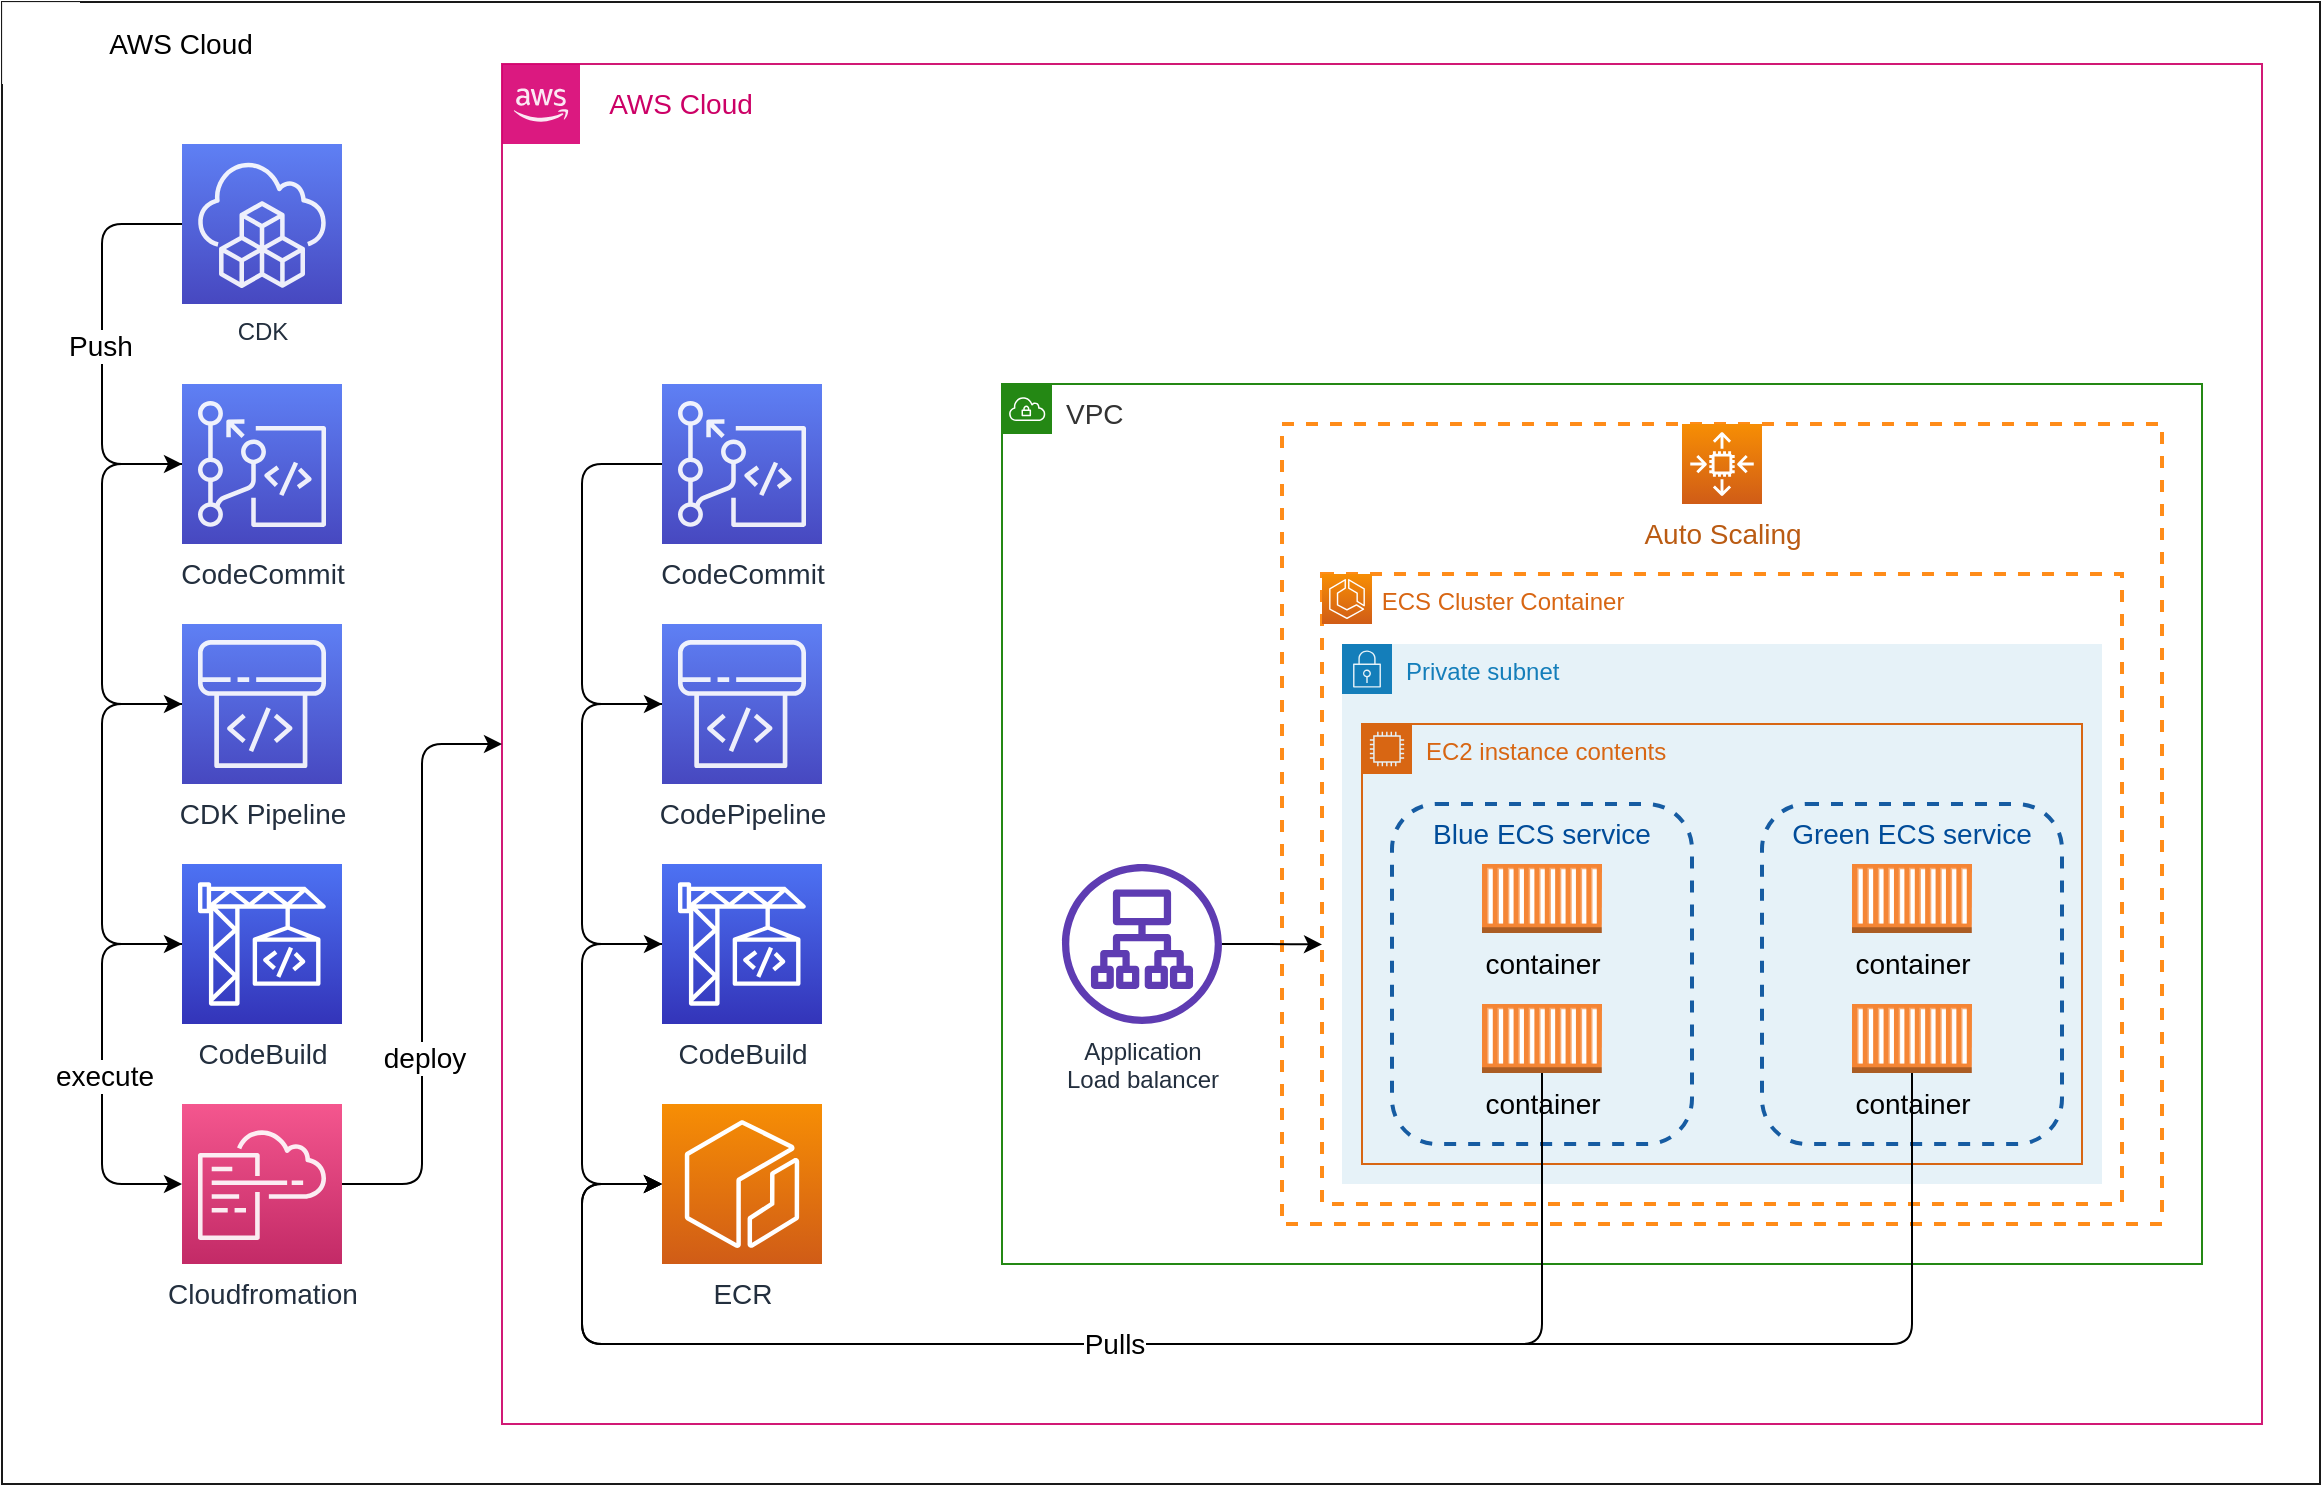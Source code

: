 <mxfile>
    <diagram id="-1YAlGiVdwdjnHgkpXOm" name="Page-1">
        <mxGraphModel dx="2309" dy="758" grid="0" gridSize="10" guides="1" tooltips="1" connect="1" arrows="1" fold="1" page="0" pageScale="1" pageWidth="850" pageHeight="1100" background="#ffffff" math="0" shadow="0">
            <root>
                <mxCell id="0"/>
                <mxCell id="1" parent="0"/>
                <mxCell id="63" value="" style="rounded=0;whiteSpace=wrap;html=1;shadow=0;glass=0;labelBackgroundColor=none;sketch=0;fillStyle=auto;strokeColor=#000000;strokeWidth=1;fontSize=14;fontColor=#D86613;fillColor=none;gradientColor=none;opacity=90;" vertex="1" parent="1">
                    <mxGeometry x="-639" y="179" width="1159" height="741" as="geometry"/>
                </mxCell>
                <mxCell id="57" value="" style="rounded=0;whiteSpace=wrap;html=1;shadow=0;glass=0;labelBackgroundColor=none;sketch=0;fillStyle=auto;strokeColor=#CC0066;strokeWidth=1;fontSize=14;fontColor=#D86613;fillColor=none;gradientColor=none;opacity=90;" vertex="1" parent="1">
                    <mxGeometry x="-389" y="210" width="880" height="680" as="geometry"/>
                </mxCell>
                <mxCell id="20" value="&lt;span style=&quot;color: rgba(0, 0, 0, 0); font-family: monospace; font-size: 0px; text-align: start;&quot;&gt;%3CmxGraphModel%3E%3Croot%3E%3CmxCell%20id%3D%220%22%2F%3E%3CmxCell%20id%3D%221%22%20parent%3D%220%22%2F%3E%3CmxCell%20id%3D%222%22%20value%3D%22container%22%20style%3D%22outlineConnect%3D0%3Bdashed%3D0%3BverticalLabelPosition%3Dbottom%3BverticalAlign%3Dtop%3Balign%3Dcenter%3Bhtml%3D1%3Bshape%3Dmxgraph.aws3.ec2_compute_container%3BfillColor%3D%23F58534%3BgradientColor%3Dnone%3BstrokeColor%3Dnone%3BfontColor%3D%23000000%3BfontSize%3D14%3B%22%20vertex%3D%221%22%20parent%3D%221%22%3E%3CmxGeometry%20x%3D%22640%22%20y%3D%22160%22%20width%3D%2260%22%20height%3D%2234.5%22%20as%3D%22geometry%22%2F%3E%3C%2FmxCell%3E%3CmxCell%20id%3D%223%22%20value%3D%22container%22%20style%3D%22outlineConnect%3D0%3Bdashed%3D0%3BverticalLabelPosition%3Dbottom%3BverticalAlign%3Dtop%3Balign%3Dcenter%3Bhtml%3D1%3Bshape%3Dmxgraph.aws3.ec2_compute_container%3BfillColor%3D%23F58534%3BgradientColor%3Dnone%3BstrokeColor%3Dnone%3BfontColor%3D%23000000%3BfontSize%3D14%3B%22%20vertex%3D%221%22%20parent%3D%221%22%3E%3CmxGeometry%20x%3D%22640%22%20y%3D%22230%22%20width%3D%2260%22%20height%3D%2234.5%22%20as%3D%22geometry%22%2F%3E%3C%2FmxCell%3E%3CmxCell%20id%3D%224%22%20value%3D%22%26lt%3Bfont%20color%3D%26quot%3B%23004c99%26quot%3B%26gt%3BBlue%20ECS%20service%26lt%3B%2Ffont%26gt%3B%22%20style%3D%22rounded%3D1%3BwhiteSpace%3Dwrap%3Bhtml%3D1%3BstrokeColor%3D%23004C99%3BfontSize%3D14%3BfontColor%3D%23000000%3BfillColor%3Dnone%3Bdashed%3D1%3BstrokeWidth%3D2%3Bglass%3D0%3Bopacity%3D90%3Bshadow%3D0%3BverticalAlign%3Dtop%3B%22%20vertex%3D%221%22%20parent%3D%221%22%3E%3CmxGeometry%20x%3D%22595%22%20y%3D%22130%22%20width%3D%22150%22%20height%3D%22170%22%20as%3D%22geometry%22%2F%3E%3C%2FmxCell%3E%3C%2Froot%3E%3C%2FmxGraphModel%3E&lt;/span&gt;" style="rounded=0;whiteSpace=wrap;html=1;shadow=0;glass=0;sketch=0;strokeColor=#FF8000;strokeWidth=2;fontSize=14;fontColor=#FF8000;fillColor=none;opacity=90;dashed=1;fontStyle=0" vertex="1" parent="1">
                    <mxGeometry x="1" y="390" width="440" height="400" as="geometry"/>
                </mxCell>
                <mxCell id="7" value="Private subnet" style="points=[[0,0],[0.25,0],[0.5,0],[0.75,0],[1,0],[1,0.25],[1,0.5],[1,0.75],[1,1],[0.75,1],[0.5,1],[0.25,1],[0,1],[0,0.75],[0,0.5],[0,0.25]];outlineConnect=0;gradientColor=none;html=1;whiteSpace=wrap;fontSize=12;fontStyle=0;container=1;pointerEvents=0;collapsible=0;recursiveResize=0;shape=mxgraph.aws4.group;grIcon=mxgraph.aws4.group_security_group;grStroke=0;strokeColor=#147EBA;fillColor=#E6F2F8;verticalAlign=top;align=left;spacingLeft=30;fontColor=#147EBA;dashed=0;strokeWidth=1;fillStyle=auto;" vertex="1" parent="1">
                    <mxGeometry x="31" y="500" width="380" height="270" as="geometry"/>
                </mxCell>
                <mxCell id="25" value="&lt;span style=&quot;color: rgba(0, 0, 0, 0); font-family: monospace; font-size: 0px; text-align: start;&quot;&gt;%3CmxGraphModel%3E%3Croot%3E%3CmxCell%20id%3D%220%22%2F%3E%3CmxCell%20id%3D%221%22%20parent%3D%220%22%2F%3E%3CmxCell%20id%3D%222%22%20value%3D%22container%22%20style%3D%22outlineConnect%3D0%3Bdashed%3D0%3BverticalLabelPosition%3Dbottom%3BverticalAlign%3Dtop%3Balign%3Dcenter%3Bhtml%3D1%3Bshape%3Dmxgraph.aws3.ec2_compute_container%3BfillColor%3D%23F58534%3BgradientColor%3Dnone%3BstrokeColor%3Dnone%3BfontColor%3D%23000000%3BfontSize%3D14%3B%22%20vertex%3D%221%22%20parent%3D%221%22%3E%3CmxGeometry%20x%3D%22640%22%20y%3D%22160%22%20width%3D%2260%22%20height%3D%2234.5%22%20as%3D%22geometry%22%2F%3E%3C%2FmxCell%3E%3CmxCell%20id%3D%223%22%20value%3D%22container%22%20style%3D%22outlineConnect%3D0%3Bdashed%3D0%3BverticalLabelPosition%3Dbottom%3BverticalAlign%3Dtop%3Balign%3Dcenter%3Bhtml%3D1%3Bshape%3Dmxgraph.aws3.ec2_compute_container%3BfillColor%3D%23F58534%3BgradientColor%3Dnone%3BstrokeColor%3Dnone%3BfontColor%3D%23000000%3BfontSize%3D14%3B%22%20vertex%3D%221%22%20parent%3D%221%22%3E%3CmxGeometry%20x%3D%22640%22%20y%3D%22230%22%20width%3D%2260%22%20height%3D%2234.5%22%20as%3D%22geometry%22%2F%3E%3C%2FmxCell%3E%3CmxCell%20id%3D%224%22%20value%3D%22%26lt%3Bfont%20color%3D%26quot%3B%23004c99%26quot%3B%26gt%3BBlue%20ECS%20service%26lt%3B%2Ffont%26gt%3B%22%20style%3D%22rounded%3D1%3BwhiteSpace%3Dwrap%3Bhtml%3D1%3BstrokeColor%3D%23004C99%3BfontSize%3D14%3BfontColor%3D%23000000%3BfillColor%3Dnone%3Bdashed%3D1%3BstrokeWidth%3D2%3Bglass%3D0%3Bopacity%3D90%3Bshadow%3D0%3BverticalAlign%3Dtop%3B%22%20vertex%3D%221%22%20parent%3D%221%22%3E%3CmxGeometry%20x%3D%22595%22%20y%3D%22130%22%20width%3D%22150%22%20height%3D%22170%22%20as%3D%22geometry%22%2F%3E%3C%2FmxCell%3E%3C%2Froot%3E%3C%2FmxGraphModel%3E&lt;/span&gt;" style="rounded=0;whiteSpace=wrap;html=1;shadow=0;glass=0;sketch=0;strokeColor=#FF8000;strokeWidth=2;fontSize=14;fontColor=#FF8000;fillColor=none;opacity=90;dashed=1;fontStyle=0" vertex="1" parent="1">
                    <mxGeometry x="21" y="465" width="400" height="315" as="geometry"/>
                </mxCell>
                <mxCell id="17" value="&lt;font color=&quot;#004c99&quot;&gt;Green ECS service&lt;/font&gt;" style="rounded=1;whiteSpace=wrap;html=1;strokeColor=#004C99;fontSize=14;fontColor=#000000;fillColor=none;dashed=1;strokeWidth=2;glass=0;opacity=90;shadow=0;verticalAlign=top;" vertex="1" parent="1">
                    <mxGeometry x="241" y="580" width="150" height="170" as="geometry"/>
                </mxCell>
                <mxCell id="14" value="&lt;font color=&quot;#004c99&quot;&gt;Blue ECS service&lt;/font&gt;" style="rounded=1;whiteSpace=wrap;html=1;strokeColor=#004C99;fontSize=14;fontColor=#000000;fillColor=none;dashed=1;strokeWidth=2;glass=0;opacity=90;shadow=0;verticalAlign=top;" vertex="1" parent="1">
                    <mxGeometry x="56" y="580" width="150" height="170" as="geometry"/>
                </mxCell>
                <mxCell id="2" value="ECR" style="sketch=0;points=[[0,0,0],[0.25,0,0],[0.5,0,0],[0.75,0,0],[1,0,0],[0,1,0],[0.25,1,0],[0.5,1,0],[0.75,1,0],[1,1,0],[0,0.25,0],[0,0.5,0],[0,0.75,0],[1,0.25,0],[1,0.5,0],[1,0.75,0]];outlineConnect=0;fontColor=#232F3E;gradientColor=#F78E04;gradientDirection=north;fillColor=#D05C17;strokeColor=#ffffff;dashed=0;verticalLabelPosition=bottom;verticalAlign=top;align=center;html=1;fontSize=14;fontStyle=0;aspect=fixed;shape=mxgraph.aws4.resourceIcon;resIcon=mxgraph.aws4.ecr;" vertex="1" parent="1">
                    <mxGeometry x="-309" y="730" width="80" height="80" as="geometry"/>
                </mxCell>
                <mxCell id="32" style="edgeStyle=orthogonalEdgeStyle;rounded=1;html=1;entryX=0;entryY=0.5;entryDx=0;entryDy=0;entryPerimeter=0;strokeColor=#000000;fontSize=14;fontColor=#000000;exitX=0;exitY=0.5;exitDx=0;exitDy=0;exitPerimeter=0;" edge="1" parent="1" source="3" target="2">
                    <mxGeometry relative="1" as="geometry">
                        <Array as="points">
                            <mxPoint x="-349" y="650"/>
                            <mxPoint x="-349" y="770"/>
                        </Array>
                    </mxGeometry>
                </mxCell>
                <mxCell id="3" value="CodeBuild" style="sketch=0;points=[[0,0,0],[0.25,0,0],[0.5,0,0],[0.75,0,0],[1,0,0],[0,1,0],[0.25,1,0],[0.5,1,0],[0.75,1,0],[1,1,0],[0,0.25,0],[0,0.5,0],[0,0.75,0],[1,0.25,0],[1,0.5,0],[1,0.75,0]];outlineConnect=0;fontColor=#232F3E;gradientColor=#4D72F3;gradientDirection=north;fillColor=#3334B9;strokeColor=#ffffff;dashed=0;verticalLabelPosition=bottom;verticalAlign=top;align=center;html=1;fontSize=14;fontStyle=0;aspect=fixed;shape=mxgraph.aws4.resourceIcon;resIcon=mxgraph.aws4.codebuild;" vertex="1" parent="1">
                    <mxGeometry x="-309" y="610" width="80" height="80" as="geometry"/>
                </mxCell>
                <mxCell id="10" value="Auto Scaling" style="sketch=0;points=[[0,0,0],[0.25,0,0],[0.5,0,0],[0.75,0,0],[1,0,0],[0,1,0],[0.25,1,0],[0.5,1,0],[0.75,1,0],[1,1,0],[0,0.25,0],[0,0.5,0],[0,0.75,0],[1,0.25,0],[1,0.5,0],[1,0.75,0]];outlineConnect=0;fontColor=#BA5B13;gradientColor=#F78E04;gradientDirection=north;fillColor=#D05C17;strokeColor=#ffffff;dashed=0;verticalLabelPosition=bottom;verticalAlign=top;align=center;html=1;fontSize=14;fontStyle=0;aspect=fixed;shape=mxgraph.aws4.resourceIcon;resIcon=mxgraph.aws4.auto_scaling2;" vertex="1" parent="1">
                    <mxGeometry x="201" y="390" width="40" height="40" as="geometry"/>
                </mxCell>
                <mxCell id="11" value="&lt;font color=&quot;#333333&quot; style=&quot;font-size: 14px;&quot;&gt;VPC&lt;/font&gt;" style="points=[[0,0],[0.25,0],[0.5,0],[0.75,0],[1,0],[1,0.25],[1,0.5],[1,0.75],[1,1],[0.75,1],[0.5,1],[0.25,1],[0,1],[0,0.75],[0,0.5],[0,0.25]];outlineConnect=0;gradientColor=none;html=1;whiteSpace=wrap;fontSize=14;fontStyle=0;container=1;pointerEvents=0;collapsible=0;recursiveResize=0;shape=mxgraph.aws4.group;grIcon=mxgraph.aws4.group_vpc;strokeColor=#248814;fillColor=none;verticalAlign=top;align=left;spacingLeft=30;fontColor=#AAB7B8;dashed=0;" vertex="1" parent="1">
                    <mxGeometry x="-139" y="370" width="600" height="440" as="geometry"/>
                </mxCell>
                <mxCell id="46" value="Application&lt;br&gt;Load balancer" style="sketch=0;outlineConnect=0;fontColor=#232F3E;gradientColor=none;fillColor=#4D27AA;strokeColor=none;dashed=0;verticalLabelPosition=bottom;verticalAlign=top;align=center;html=1;fontSize=12;fontStyle=0;aspect=fixed;pointerEvents=1;shape=mxgraph.aws4.application_load_balancer;rounded=1;shadow=0;glass=0;labelBackgroundColor=none;fillStyle=auto;strokeWidth=1;opacity=90;" vertex="1" parent="11">
                    <mxGeometry x="30" y="240" width="80" height="80" as="geometry"/>
                </mxCell>
                <mxCell id="5" value="EC2 instance contents" style="points=[[0,0],[0.25,0],[0.5,0],[0.75,0],[1,0],[1,0.25],[1,0.5],[1,0.75],[1,1],[0.75,1],[0.5,1],[0.25,1],[0,1],[0,0.75],[0,0.5],[0,0.25]];outlineConnect=0;gradientColor=none;html=1;whiteSpace=wrap;fontSize=12;fontStyle=0;container=1;pointerEvents=0;collapsible=0;recursiveResize=0;shape=mxgraph.aws4.group;grIcon=mxgraph.aws4.group_ec2_instance_contents;strokeColor=#D86613;fillColor=none;verticalAlign=top;align=left;spacingLeft=30;fontColor=#D86613;dashed=0;" vertex="1" parent="1">
                    <mxGeometry x="41" y="540" width="360" height="220" as="geometry"/>
                </mxCell>
                <mxCell id="6" value="container" style="outlineConnect=0;dashed=0;verticalLabelPosition=bottom;verticalAlign=top;align=center;html=1;shape=mxgraph.aws3.ec2_compute_container;fillColor=#F58534;gradientColor=none;strokeColor=none;fontColor=#000000;fontSize=14;" vertex="1" parent="1">
                    <mxGeometry x="101" y="610" width="60" height="34.5" as="geometry"/>
                </mxCell>
                <mxCell id="33" style="edgeStyle=orthogonalEdgeStyle;rounded=1;html=1;strokeColor=#000000;fontSize=14;fontColor=#000000;exitX=0.5;exitY=1;exitDx=0;exitDy=0;exitPerimeter=0;" edge="1" parent="1" source="13">
                    <mxGeometry relative="1" as="geometry">
                        <mxPoint x="-309" y="770" as="targetPoint"/>
                        <Array as="points">
                            <mxPoint x="131" y="850"/>
                            <mxPoint x="-349" y="850"/>
                            <mxPoint x="-349" y="770"/>
                        </Array>
                    </mxGeometry>
                </mxCell>
                <mxCell id="13" value="container" style="outlineConnect=0;dashed=0;verticalLabelPosition=bottom;verticalAlign=top;align=center;html=1;shape=mxgraph.aws3.ec2_compute_container;fillColor=#F58534;gradientColor=none;strokeColor=none;fontColor=#000000;fontSize=14;" vertex="1" parent="1">
                    <mxGeometry x="101" y="680" width="60" height="34.5" as="geometry"/>
                </mxCell>
                <mxCell id="15" value="container" style="outlineConnect=0;dashed=0;verticalLabelPosition=bottom;verticalAlign=top;align=center;html=1;shape=mxgraph.aws3.ec2_compute_container;fillColor=#F58534;gradientColor=none;strokeColor=none;fontColor=#000000;fontSize=14;" vertex="1" parent="1">
                    <mxGeometry x="286" y="610" width="60" height="34.5" as="geometry"/>
                </mxCell>
                <mxCell id="35" style="edgeStyle=orthogonalEdgeStyle;rounded=1;html=1;entryX=0;entryY=0.5;entryDx=0;entryDy=0;entryPerimeter=0;strokeColor=#000000;fontSize=14;fontColor=#000000;" edge="1" parent="1" source="16" target="2">
                    <mxGeometry relative="1" as="geometry">
                        <Array as="points">
                            <mxPoint x="316" y="850"/>
                            <mxPoint x="-349" y="850"/>
                            <mxPoint x="-349" y="770"/>
                        </Array>
                    </mxGeometry>
                </mxCell>
                <mxCell id="37" value="Pulls" style="edgeLabel;html=1;align=center;verticalAlign=middle;resizable=0;points=[];fontSize=14;fontColor=#000000;labelBackgroundColor=#FFFFFF;" vertex="1" connectable="0" parent="35">
                    <mxGeometry x="0.162" relative="1" as="geometry">
                        <mxPoint as="offset"/>
                    </mxGeometry>
                </mxCell>
                <mxCell id="16" value="container" style="outlineConnect=0;dashed=0;verticalLabelPosition=bottom;verticalAlign=top;align=center;html=1;shape=mxgraph.aws3.ec2_compute_container;fillColor=#F58534;gradientColor=none;strokeColor=none;fontColor=#000000;fontSize=14;" vertex="1" parent="1">
                    <mxGeometry x="286" y="680" width="60" height="34.5" as="geometry"/>
                </mxCell>
                <mxCell id="23" value="&lt;font color=&quot;#d86613&quot; style=&quot;font-size: 12px;&quot;&gt;ECS Cluster Container&lt;/font&gt;" style="text;html=1;align=center;verticalAlign=middle;resizable=0;points=[];autosize=1;strokeColor=none;fillColor=none;fontSize=14;fontColor=#FF8000;" vertex="1" parent="1">
                    <mxGeometry x="41" y="462.5" width="140" height="30" as="geometry"/>
                </mxCell>
                <mxCell id="8" value="" style="sketch=0;points=[[0,0,0],[0.25,0,0],[0.5,0,0],[0.75,0,0],[1,0,0],[0,1,0],[0.25,1,0],[0.5,1,0],[0.75,1,0],[1,1,0],[0,0.25,0],[0,0.5,0],[0,0.75,0],[1,0.25,0],[1,0.5,0],[1,0.75,0]];outlineConnect=0;fontColor=#232F3E;gradientColor=#F78E04;gradientDirection=north;fillColor=#D05C17;strokeColor=#ffffff;dashed=0;verticalLabelPosition=bottom;verticalAlign=top;align=center;html=1;fontSize=12;fontStyle=0;aspect=fixed;shape=mxgraph.aws4.resourceIcon;resIcon=mxgraph.aws4.ecs;" vertex="1" parent="1">
                    <mxGeometry x="21" y="465" width="25" height="25" as="geometry"/>
                </mxCell>
                <mxCell id="30" style="edgeStyle=orthogonalEdgeStyle;html=1;entryX=0;entryY=0.5;entryDx=0;entryDy=0;entryPerimeter=0;strokeColor=#000000;fontSize=14;fontColor=#000000;rounded=1;exitX=0;exitY=0.5;exitDx=0;exitDy=0;exitPerimeter=0;" edge="1" parent="1" source="28" target="29">
                    <mxGeometry relative="1" as="geometry">
                        <Array as="points">
                            <mxPoint x="-349" y="410"/>
                            <mxPoint x="-349" y="530"/>
                        </Array>
                    </mxGeometry>
                </mxCell>
                <mxCell id="28" value="CodeCommit" style="sketch=0;points=[[0,0,0],[0.25,0,0],[0.5,0,0],[0.75,0,0],[1,0,0],[0,1,0],[0.25,1,0],[0.5,1,0],[0.75,1,0],[1,1,0],[0,0.25,0],[0,0.5,0],[0,0.75,0],[1,0.25,0],[1,0.5,0],[1,0.75,0]];outlineConnect=0;fontColor=#232F3E;gradientColor=#4D72F3;gradientDirection=north;fillColor=#3334B9;strokeColor=#ffffff;dashed=0;verticalLabelPosition=bottom;verticalAlign=top;align=center;html=1;fontSize=14;fontStyle=0;aspect=fixed;shape=mxgraph.aws4.resourceIcon;resIcon=mxgraph.aws4.codecommit;rounded=1;shadow=0;glass=0;fillStyle=auto;strokeWidth=1;opacity=90;" vertex="1" parent="1">
                    <mxGeometry x="-309" y="370" width="80" height="80" as="geometry"/>
                </mxCell>
                <mxCell id="31" style="edgeStyle=orthogonalEdgeStyle;rounded=1;html=1;entryX=0;entryY=0.5;entryDx=0;entryDy=0;entryPerimeter=0;strokeColor=#000000;fontSize=14;fontColor=#000000;exitX=0;exitY=0.5;exitDx=0;exitDy=0;exitPerimeter=0;" edge="1" parent="1" source="29" target="3">
                    <mxGeometry relative="1" as="geometry">
                        <Array as="points">
                            <mxPoint x="-349" y="530"/>
                            <mxPoint x="-349" y="650"/>
                        </Array>
                    </mxGeometry>
                </mxCell>
                <mxCell id="29" value="CodePipeline" style="sketch=0;points=[[0,0,0],[0.25,0,0],[0.5,0,0],[0.75,0,0],[1,0,0],[0,1,0],[0.25,1,0],[0.5,1,0],[0.75,1,0],[1,1,0],[0,0.25,0],[0,0.5,0],[0,0.75,0],[1,0.25,0],[1,0.5,0],[1,0.75,0]];outlineConnect=0;fontColor=#232F3E;gradientColor=#4D72F3;gradientDirection=north;fillColor=#3334B9;strokeColor=#ffffff;dashed=0;verticalLabelPosition=bottom;verticalAlign=top;align=center;html=1;fontSize=14;fontStyle=0;aspect=fixed;shape=mxgraph.aws4.resourceIcon;resIcon=mxgraph.aws4.codepipeline;rounded=1;shadow=0;glass=0;fillStyle=auto;strokeWidth=1;opacity=90;" vertex="1" parent="1">
                    <mxGeometry x="-309" y="490" width="80" height="80" as="geometry"/>
                </mxCell>
                <mxCell id="53" style="edgeStyle=orthogonalEdgeStyle;rounded=1;html=1;exitX=0;exitY=0.5;exitDx=0;exitDy=0;exitPerimeter=0;entryX=0;entryY=0.5;entryDx=0;entryDy=0;entryPerimeter=0;strokeColor=#000000;fontSize=14;fontColor=#D86613;" edge="1" parent="1" source="39" target="44">
                    <mxGeometry relative="1" as="geometry">
                        <Array as="points">
                            <mxPoint x="-589" y="290"/>
                            <mxPoint x="-589" y="410"/>
                        </Array>
                    </mxGeometry>
                </mxCell>
                <mxCell id="62" value="Push" style="edgeLabel;html=1;align=center;verticalAlign=middle;resizable=0;points=[];fontSize=14;fontColor=#000000;labelBackgroundColor=#FFFFFF;" vertex="1" connectable="0" parent="53">
                    <mxGeometry x="0.005" y="-1" relative="1" as="geometry">
                        <mxPoint as="offset"/>
                    </mxGeometry>
                </mxCell>
                <mxCell id="39" value="CDK" style="sketch=0;points=[[0,0,0],[0.25,0,0],[0.5,0,0],[0.75,0,0],[1,0,0],[0,1,0],[0.25,1,0],[0.5,1,0],[0.75,1,0],[1,1,0],[0,0.25,0],[0,0.5,0],[0,0.75,0],[1,0.25,0],[1,0.5,0],[1,0.75,0]];outlineConnect=0;fontColor=#232F3E;gradientColor=#4D72F3;gradientDirection=north;fillColor=#3334B9;strokeColor=#ffffff;dashed=0;verticalLabelPosition=bottom;verticalAlign=top;align=center;html=1;fontSize=12;fontStyle=0;aspect=fixed;shape=mxgraph.aws4.resourceIcon;resIcon=mxgraph.aws4.cloud_development_kit;rounded=1;shadow=0;glass=0;labelBackgroundColor=#FFFFFF;fillStyle=auto;strokeWidth=1;opacity=90;" vertex="1" parent="1">
                    <mxGeometry x="-549" y="250" width="80" height="80" as="geometry"/>
                </mxCell>
                <mxCell id="41" value="" style="outlineConnect=0;dashed=0;verticalLabelPosition=bottom;verticalAlign=top;align=center;html=1;shape=mxgraph.aws3.cloud_2;rounded=1;shadow=0;glass=0;labelBackgroundColor=#FFFFFF;sketch=0;fillStyle=auto;strokeWidth=1;fontSize=14;opacity=90;fillColor=#d80073;fontColor=#ffffff;strokeColor=#A50040;" vertex="1" parent="1">
                    <mxGeometry x="-389" y="210" width="39" height="40" as="geometry"/>
                </mxCell>
                <mxCell id="56" style="edgeStyle=orthogonalEdgeStyle;rounded=1;html=1;entryX=0;entryY=0.5;entryDx=0;entryDy=0;entryPerimeter=0;strokeColor=#000000;fontSize=14;fontColor=#D86613;exitX=0;exitY=0.5;exitDx=0;exitDy=0;exitPerimeter=0;" edge="1" parent="1" source="42" target="45">
                    <mxGeometry relative="1" as="geometry">
                        <Array as="points">
                            <mxPoint x="-589" y="650"/>
                            <mxPoint x="-589" y="770"/>
                        </Array>
                    </mxGeometry>
                </mxCell>
                <mxCell id="61" value="execute" style="edgeLabel;html=1;align=center;verticalAlign=middle;resizable=0;points=[];fontSize=14;fontColor=#000000;labelBackgroundColor=#FFFFFF;" vertex="1" connectable="0" parent="56">
                    <mxGeometry x="-0.045" y="1" relative="1" as="geometry">
                        <mxPoint y="10" as="offset"/>
                    </mxGeometry>
                </mxCell>
                <mxCell id="42" value="CodeBuild" style="sketch=0;points=[[0,0,0],[0.25,0,0],[0.5,0,0],[0.75,0,0],[1,0,0],[0,1,0],[0.25,1,0],[0.5,1,0],[0.75,1,0],[1,1,0],[0,0.25,0],[0,0.5,0],[0,0.75,0],[1,0.25,0],[1,0.5,0],[1,0.75,0]];outlineConnect=0;fontColor=#232F3E;gradientColor=#4D72F3;gradientDirection=north;fillColor=#3334B9;strokeColor=#ffffff;dashed=0;verticalLabelPosition=bottom;verticalAlign=top;align=center;html=1;fontSize=14;fontStyle=0;aspect=fixed;shape=mxgraph.aws4.resourceIcon;resIcon=mxgraph.aws4.codebuild;" vertex="1" parent="1">
                    <mxGeometry x="-549" y="610" width="80" height="80" as="geometry"/>
                </mxCell>
                <mxCell id="55" style="edgeStyle=orthogonalEdgeStyle;rounded=1;html=1;entryX=0;entryY=0.5;entryDx=0;entryDy=0;entryPerimeter=0;strokeColor=#000000;fontSize=14;fontColor=#D86613;exitX=0;exitY=0.5;exitDx=0;exitDy=0;exitPerimeter=0;" edge="1" parent="1" source="43" target="42">
                    <mxGeometry relative="1" as="geometry">
                        <Array as="points">
                            <mxPoint x="-589" y="530"/>
                            <mxPoint x="-589" y="650"/>
                        </Array>
                    </mxGeometry>
                </mxCell>
                <mxCell id="43" value="CDK Pipeline" style="sketch=0;points=[[0,0,0],[0.25,0,0],[0.5,0,0],[0.75,0,0],[1,0,0],[0,1,0],[0.25,1,0],[0.5,1,0],[0.75,1,0],[1,1,0],[0,0.25,0],[0,0.5,0],[0,0.75,0],[1,0.25,0],[1,0.5,0],[1,0.75,0]];outlineConnect=0;fontColor=#232F3E;gradientColor=#4D72F3;gradientDirection=north;fillColor=#3334B9;strokeColor=#ffffff;dashed=0;verticalLabelPosition=bottom;verticalAlign=top;align=center;html=1;fontSize=14;fontStyle=0;aspect=fixed;shape=mxgraph.aws4.resourceIcon;resIcon=mxgraph.aws4.codepipeline;rounded=1;shadow=0;glass=0;fillStyle=auto;strokeWidth=1;opacity=90;" vertex="1" parent="1">
                    <mxGeometry x="-549" y="490" width="80" height="80" as="geometry"/>
                </mxCell>
                <mxCell id="54" style="edgeStyle=orthogonalEdgeStyle;rounded=1;html=1;entryX=0;entryY=0.5;entryDx=0;entryDy=0;entryPerimeter=0;strokeColor=#000000;fontSize=14;fontColor=#D86613;exitX=0;exitY=0.5;exitDx=0;exitDy=0;exitPerimeter=0;" edge="1" parent="1" source="44" target="43">
                    <mxGeometry relative="1" as="geometry">
                        <Array as="points">
                            <mxPoint x="-589" y="410"/>
                            <mxPoint x="-589" y="530"/>
                        </Array>
                    </mxGeometry>
                </mxCell>
                <mxCell id="44" value="CodeCommit" style="sketch=0;points=[[0,0,0],[0.25,0,0],[0.5,0,0],[0.75,0,0],[1,0,0],[0,1,0],[0.25,1,0],[0.5,1,0],[0.75,1,0],[1,1,0],[0,0.25,0],[0,0.5,0],[0,0.75,0],[1,0.25,0],[1,0.5,0],[1,0.75,0]];outlineConnect=0;fontColor=#232F3E;gradientColor=#4D72F3;gradientDirection=north;fillColor=#3334B9;strokeColor=#ffffff;dashed=0;verticalLabelPosition=bottom;verticalAlign=top;align=center;html=1;fontSize=14;fontStyle=0;aspect=fixed;shape=mxgraph.aws4.resourceIcon;resIcon=mxgraph.aws4.codecommit;rounded=1;shadow=0;glass=0;fillStyle=auto;strokeWidth=1;opacity=90;" vertex="1" parent="1">
                    <mxGeometry x="-549" y="370" width="80" height="80" as="geometry"/>
                </mxCell>
                <mxCell id="59" style="edgeStyle=orthogonalEdgeStyle;rounded=1;html=1;entryX=0;entryY=0.5;entryDx=0;entryDy=0;strokeColor=#000000;fontSize=14;fontColor=#000000;" edge="1" parent="1" source="45" target="57">
                    <mxGeometry relative="1" as="geometry"/>
                </mxCell>
                <mxCell id="60" value="deploy" style="edgeLabel;html=1;align=center;verticalAlign=middle;resizable=0;points=[];fontSize=14;fontColor=#000000;labelBackgroundColor=#FFFFFF;" vertex="1" connectable="0" parent="59">
                    <mxGeometry x="-0.314" y="-1" relative="1" as="geometry">
                        <mxPoint as="offset"/>
                    </mxGeometry>
                </mxCell>
                <mxCell id="45" value="Cloudfromation" style="sketch=0;points=[[0,0,0],[0.25,0,0],[0.5,0,0],[0.75,0,0],[1,0,0],[0,1,0],[0.25,1,0],[0.5,1,0],[0.75,1,0],[1,1,0],[0,0.25,0],[0,0.5,0],[0,0.75,0],[1,0.25,0],[1,0.5,0],[1,0.75,0]];points=[[0,0,0],[0.25,0,0],[0.5,0,0],[0.75,0,0],[1,0,0],[0,1,0],[0.25,1,0],[0.5,1,0],[0.75,1,0],[1,1,0],[0,0.25,0],[0,0.5,0],[0,0.75,0],[1,0.25,0],[1,0.5,0],[1,0.75,0]];outlineConnect=0;fontColor=#232F3E;gradientColor=#F34482;gradientDirection=north;fillColor=#BC1356;strokeColor=#ffffff;dashed=0;verticalLabelPosition=bottom;verticalAlign=top;align=center;html=1;fontSize=14;fontStyle=0;aspect=fixed;shape=mxgraph.aws4.resourceIcon;resIcon=mxgraph.aws4.cloudformation;rounded=1;shadow=0;glass=0;labelBackgroundColor=#FFFFFF;fillStyle=auto;strokeWidth=1;opacity=90;" vertex="1" parent="1">
                    <mxGeometry x="-549" y="730" width="80" height="80" as="geometry"/>
                </mxCell>
                <mxCell id="47" style="edgeStyle=orthogonalEdgeStyle;rounded=1;html=1;strokeColor=#000000;fontSize=14;fontColor=#000000;entryX=0;entryY=0.588;entryDx=0;entryDy=0;entryPerimeter=0;" edge="1" parent="1" source="46" target="25">
                    <mxGeometry relative="1" as="geometry"/>
                </mxCell>
                <mxCell id="58" value="&lt;font color=&quot;#cc0066&quot;&gt;AWS Cloud&lt;/font&gt;" style="text;html=1;align=center;verticalAlign=middle;resizable=0;points=[];autosize=1;strokeColor=none;fillColor=none;fontSize=14;fontColor=#D86613;" vertex="1" parent="1">
                    <mxGeometry x="-350" y="215" width="100" height="30" as="geometry"/>
                </mxCell>
                <mxCell id="64" value="" style="outlineConnect=0;dashed=0;verticalLabelPosition=bottom;verticalAlign=top;align=center;html=1;shape=mxgraph.aws3.cloud_2;rounded=1;shadow=0;glass=0;labelBackgroundColor=#FFFFFF;sketch=0;fillStyle=auto;strokeWidth=1;fontSize=14;opacity=90;" vertex="1" parent="1">
                    <mxGeometry x="-639" y="179" width="39" height="41" as="geometry"/>
                </mxCell>
                <mxCell id="65" value="&lt;font color=&quot;#000000&quot;&gt;AWS Cloud&lt;/font&gt;" style="text;html=1;align=center;verticalAlign=middle;resizable=0;points=[];autosize=1;strokeColor=none;fillColor=none;fontSize=14;fontColor=#D86613;" vertex="1" parent="1">
                    <mxGeometry x="-600" y="184.5" width="100" height="30" as="geometry"/>
                </mxCell>
            </root>
        </mxGraphModel>
    </diagram>
</mxfile>